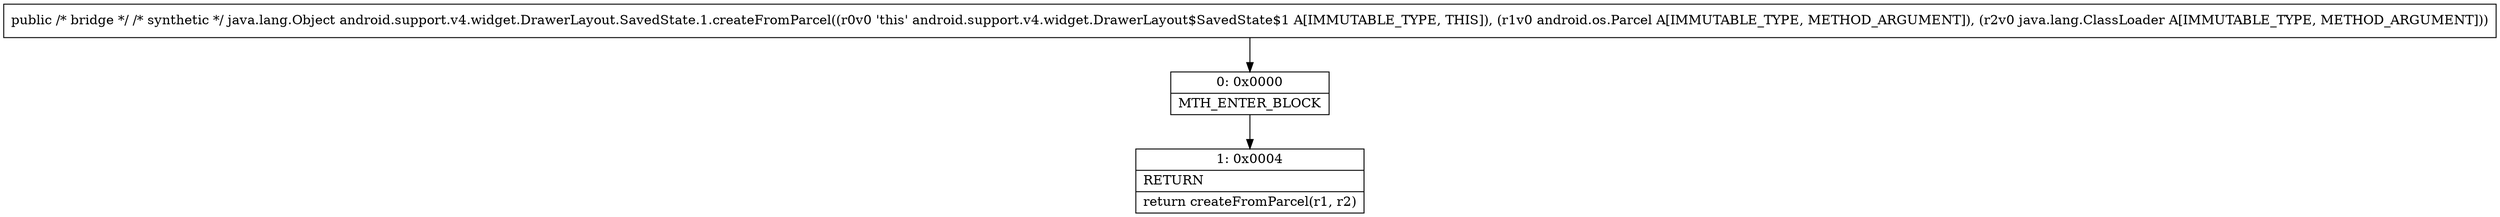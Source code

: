 digraph "CFG forandroid.support.v4.widget.DrawerLayout.SavedState.1.createFromParcel(Landroid\/os\/Parcel;Ljava\/lang\/ClassLoader;)Ljava\/lang\/Object;" {
Node_0 [shape=record,label="{0\:\ 0x0000|MTH_ENTER_BLOCK\l}"];
Node_1 [shape=record,label="{1\:\ 0x0004|RETURN\l|return createFromParcel(r1, r2)\l}"];
MethodNode[shape=record,label="{public \/* bridge *\/ \/* synthetic *\/ java.lang.Object android.support.v4.widget.DrawerLayout.SavedState.1.createFromParcel((r0v0 'this' android.support.v4.widget.DrawerLayout$SavedState$1 A[IMMUTABLE_TYPE, THIS]), (r1v0 android.os.Parcel A[IMMUTABLE_TYPE, METHOD_ARGUMENT]), (r2v0 java.lang.ClassLoader A[IMMUTABLE_TYPE, METHOD_ARGUMENT])) }"];
MethodNode -> Node_0;
Node_0 -> Node_1;
}

